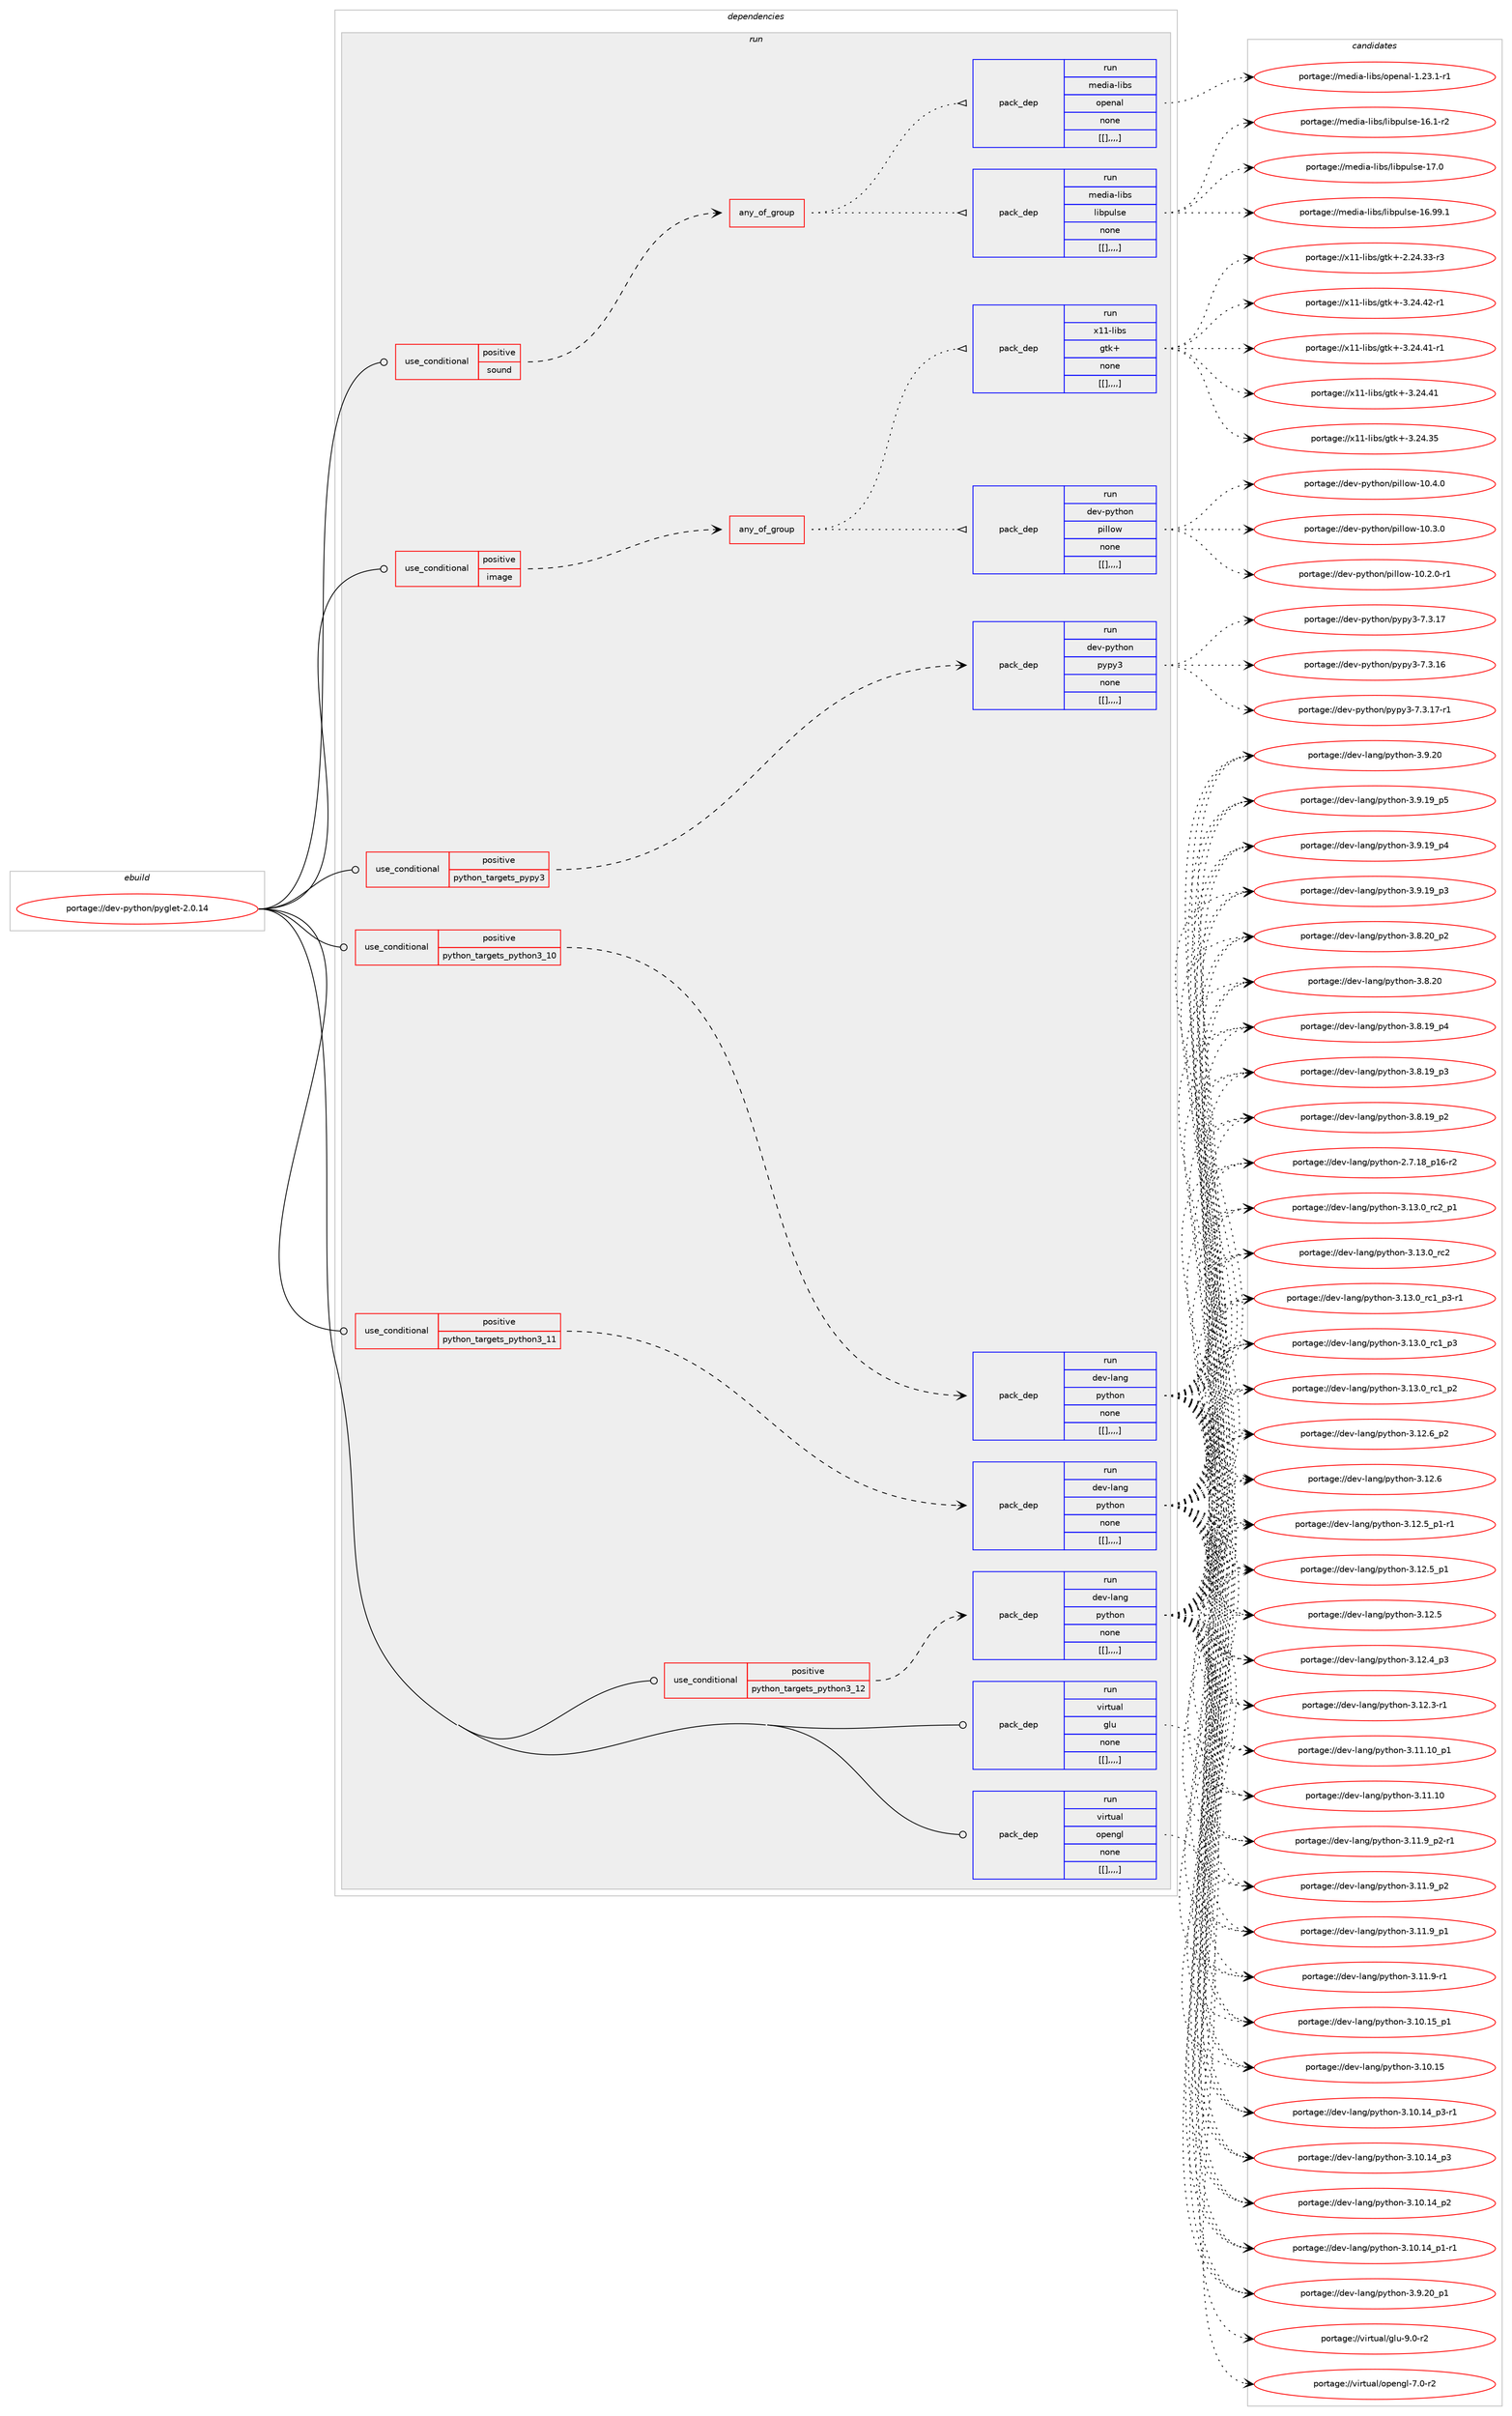 digraph prolog {

# *************
# Graph options
# *************

newrank=true;
concentrate=true;
compound=true;
graph [rankdir=LR,fontname=Helvetica,fontsize=10,ranksep=1.5];#, ranksep=2.5, nodesep=0.2];
edge  [arrowhead=vee];
node  [fontname=Helvetica,fontsize=10];

# **********
# The ebuild
# **********

subgraph cluster_leftcol {
color=gray;
label=<<i>ebuild</i>>;
id [label="portage://dev-python/pyglet-2.0.14", color=red, width=4, href="../dev-python/pyglet-2.0.14.svg"];
}

# ****************
# The dependencies
# ****************

subgraph cluster_midcol {
color=gray;
label=<<i>dependencies</i>>;
subgraph cluster_compile {
fillcolor="#eeeeee";
style=filled;
label=<<i>compile</i>>;
}
subgraph cluster_compileandrun {
fillcolor="#eeeeee";
style=filled;
label=<<i>compile and run</i>>;
}
subgraph cluster_run {
fillcolor="#eeeeee";
style=filled;
label=<<i>run</i>>;
subgraph cond38409 {
dependency159210 [label=<<TABLE BORDER="0" CELLBORDER="1" CELLSPACING="0" CELLPADDING="4"><TR><TD ROWSPAN="3" CELLPADDING="10">use_conditional</TD></TR><TR><TD>positive</TD></TR><TR><TD>image</TD></TR></TABLE>>, shape=none, color=red];
subgraph any1073 {
dependency159211 [label=<<TABLE BORDER="0" CELLBORDER="1" CELLSPACING="0" CELLPADDING="4"><TR><TD CELLPADDING="10">any_of_group</TD></TR></TABLE>>, shape=none, color=red];subgraph pack119578 {
dependency159212 [label=<<TABLE BORDER="0" CELLBORDER="1" CELLSPACING="0" CELLPADDING="4" WIDTH="220"><TR><TD ROWSPAN="6" CELLPADDING="30">pack_dep</TD></TR><TR><TD WIDTH="110">run</TD></TR><TR><TD>dev-python</TD></TR><TR><TD>pillow</TD></TR><TR><TD>none</TD></TR><TR><TD>[[],,,,]</TD></TR></TABLE>>, shape=none, color=blue];
}
dependency159211:e -> dependency159212:w [weight=20,style="dotted",arrowhead="oinv"];
subgraph pack119579 {
dependency159213 [label=<<TABLE BORDER="0" CELLBORDER="1" CELLSPACING="0" CELLPADDING="4" WIDTH="220"><TR><TD ROWSPAN="6" CELLPADDING="30">pack_dep</TD></TR><TR><TD WIDTH="110">run</TD></TR><TR><TD>x11-libs</TD></TR><TR><TD>gtk+</TD></TR><TR><TD>none</TD></TR><TR><TD>[[],,,,]</TD></TR></TABLE>>, shape=none, color=blue];
}
dependency159211:e -> dependency159213:w [weight=20,style="dotted",arrowhead="oinv"];
}
dependency159210:e -> dependency159211:w [weight=20,style="dashed",arrowhead="vee"];
}
id:e -> dependency159210:w [weight=20,style="solid",arrowhead="odot"];
subgraph cond38410 {
dependency159214 [label=<<TABLE BORDER="0" CELLBORDER="1" CELLSPACING="0" CELLPADDING="4"><TR><TD ROWSPAN="3" CELLPADDING="10">use_conditional</TD></TR><TR><TD>positive</TD></TR><TR><TD>python_targets_pypy3</TD></TR></TABLE>>, shape=none, color=red];
subgraph pack119580 {
dependency159215 [label=<<TABLE BORDER="0" CELLBORDER="1" CELLSPACING="0" CELLPADDING="4" WIDTH="220"><TR><TD ROWSPAN="6" CELLPADDING="30">pack_dep</TD></TR><TR><TD WIDTH="110">run</TD></TR><TR><TD>dev-python</TD></TR><TR><TD>pypy3</TD></TR><TR><TD>none</TD></TR><TR><TD>[[],,,,]</TD></TR></TABLE>>, shape=none, color=blue];
}
dependency159214:e -> dependency159215:w [weight=20,style="dashed",arrowhead="vee"];
}
id:e -> dependency159214:w [weight=20,style="solid",arrowhead="odot"];
subgraph cond38411 {
dependency159216 [label=<<TABLE BORDER="0" CELLBORDER="1" CELLSPACING="0" CELLPADDING="4"><TR><TD ROWSPAN="3" CELLPADDING="10">use_conditional</TD></TR><TR><TD>positive</TD></TR><TR><TD>python_targets_python3_10</TD></TR></TABLE>>, shape=none, color=red];
subgraph pack119581 {
dependency159217 [label=<<TABLE BORDER="0" CELLBORDER="1" CELLSPACING="0" CELLPADDING="4" WIDTH="220"><TR><TD ROWSPAN="6" CELLPADDING="30">pack_dep</TD></TR><TR><TD WIDTH="110">run</TD></TR><TR><TD>dev-lang</TD></TR><TR><TD>python</TD></TR><TR><TD>none</TD></TR><TR><TD>[[],,,,]</TD></TR></TABLE>>, shape=none, color=blue];
}
dependency159216:e -> dependency159217:w [weight=20,style="dashed",arrowhead="vee"];
}
id:e -> dependency159216:w [weight=20,style="solid",arrowhead="odot"];
subgraph cond38412 {
dependency159218 [label=<<TABLE BORDER="0" CELLBORDER="1" CELLSPACING="0" CELLPADDING="4"><TR><TD ROWSPAN="3" CELLPADDING="10">use_conditional</TD></TR><TR><TD>positive</TD></TR><TR><TD>python_targets_python3_11</TD></TR></TABLE>>, shape=none, color=red];
subgraph pack119582 {
dependency159219 [label=<<TABLE BORDER="0" CELLBORDER="1" CELLSPACING="0" CELLPADDING="4" WIDTH="220"><TR><TD ROWSPAN="6" CELLPADDING="30">pack_dep</TD></TR><TR><TD WIDTH="110">run</TD></TR><TR><TD>dev-lang</TD></TR><TR><TD>python</TD></TR><TR><TD>none</TD></TR><TR><TD>[[],,,,]</TD></TR></TABLE>>, shape=none, color=blue];
}
dependency159218:e -> dependency159219:w [weight=20,style="dashed",arrowhead="vee"];
}
id:e -> dependency159218:w [weight=20,style="solid",arrowhead="odot"];
subgraph cond38413 {
dependency159220 [label=<<TABLE BORDER="0" CELLBORDER="1" CELLSPACING="0" CELLPADDING="4"><TR><TD ROWSPAN="3" CELLPADDING="10">use_conditional</TD></TR><TR><TD>positive</TD></TR><TR><TD>python_targets_python3_12</TD></TR></TABLE>>, shape=none, color=red];
subgraph pack119583 {
dependency159221 [label=<<TABLE BORDER="0" CELLBORDER="1" CELLSPACING="0" CELLPADDING="4" WIDTH="220"><TR><TD ROWSPAN="6" CELLPADDING="30">pack_dep</TD></TR><TR><TD WIDTH="110">run</TD></TR><TR><TD>dev-lang</TD></TR><TR><TD>python</TD></TR><TR><TD>none</TD></TR><TR><TD>[[],,,,]</TD></TR></TABLE>>, shape=none, color=blue];
}
dependency159220:e -> dependency159221:w [weight=20,style="dashed",arrowhead="vee"];
}
id:e -> dependency159220:w [weight=20,style="solid",arrowhead="odot"];
subgraph cond38414 {
dependency159222 [label=<<TABLE BORDER="0" CELLBORDER="1" CELLSPACING="0" CELLPADDING="4"><TR><TD ROWSPAN="3" CELLPADDING="10">use_conditional</TD></TR><TR><TD>positive</TD></TR><TR><TD>sound</TD></TR></TABLE>>, shape=none, color=red];
subgraph any1074 {
dependency159223 [label=<<TABLE BORDER="0" CELLBORDER="1" CELLSPACING="0" CELLPADDING="4"><TR><TD CELLPADDING="10">any_of_group</TD></TR></TABLE>>, shape=none, color=red];subgraph pack119584 {
dependency159224 [label=<<TABLE BORDER="0" CELLBORDER="1" CELLSPACING="0" CELLPADDING="4" WIDTH="220"><TR><TD ROWSPAN="6" CELLPADDING="30">pack_dep</TD></TR><TR><TD WIDTH="110">run</TD></TR><TR><TD>media-libs</TD></TR><TR><TD>libpulse</TD></TR><TR><TD>none</TD></TR><TR><TD>[[],,,,]</TD></TR></TABLE>>, shape=none, color=blue];
}
dependency159223:e -> dependency159224:w [weight=20,style="dotted",arrowhead="oinv"];
subgraph pack119585 {
dependency159225 [label=<<TABLE BORDER="0" CELLBORDER="1" CELLSPACING="0" CELLPADDING="4" WIDTH="220"><TR><TD ROWSPAN="6" CELLPADDING="30">pack_dep</TD></TR><TR><TD WIDTH="110">run</TD></TR><TR><TD>media-libs</TD></TR><TR><TD>openal</TD></TR><TR><TD>none</TD></TR><TR><TD>[[],,,,]</TD></TR></TABLE>>, shape=none, color=blue];
}
dependency159223:e -> dependency159225:w [weight=20,style="dotted",arrowhead="oinv"];
}
dependency159222:e -> dependency159223:w [weight=20,style="dashed",arrowhead="vee"];
}
id:e -> dependency159222:w [weight=20,style="solid",arrowhead="odot"];
subgraph pack119586 {
dependency159226 [label=<<TABLE BORDER="0" CELLBORDER="1" CELLSPACING="0" CELLPADDING="4" WIDTH="220"><TR><TD ROWSPAN="6" CELLPADDING="30">pack_dep</TD></TR><TR><TD WIDTH="110">run</TD></TR><TR><TD>virtual</TD></TR><TR><TD>glu</TD></TR><TR><TD>none</TD></TR><TR><TD>[[],,,,]</TD></TR></TABLE>>, shape=none, color=blue];
}
id:e -> dependency159226:w [weight=20,style="solid",arrowhead="odot"];
subgraph pack119587 {
dependency159227 [label=<<TABLE BORDER="0" CELLBORDER="1" CELLSPACING="0" CELLPADDING="4" WIDTH="220"><TR><TD ROWSPAN="6" CELLPADDING="30">pack_dep</TD></TR><TR><TD WIDTH="110">run</TD></TR><TR><TD>virtual</TD></TR><TR><TD>opengl</TD></TR><TR><TD>none</TD></TR><TR><TD>[[],,,,]</TD></TR></TABLE>>, shape=none, color=blue];
}
id:e -> dependency159227:w [weight=20,style="solid",arrowhead="odot"];
}
}

# **************
# The candidates
# **************

subgraph cluster_choices {
rank=same;
color=gray;
label=<<i>candidates</i>>;

subgraph choice119578 {
color=black;
nodesep=1;
choice100101118451121211161041111104711210510810811111945494846524648 [label="portage://dev-python/pillow-10.4.0", color=red, width=4,href="../dev-python/pillow-10.4.0.svg"];
choice100101118451121211161041111104711210510810811111945494846514648 [label="portage://dev-python/pillow-10.3.0", color=red, width=4,href="../dev-python/pillow-10.3.0.svg"];
choice1001011184511212111610411111047112105108108111119454948465046484511449 [label="portage://dev-python/pillow-10.2.0-r1", color=red, width=4,href="../dev-python/pillow-10.2.0-r1.svg"];
dependency159212:e -> choice100101118451121211161041111104711210510810811111945494846524648:w [style=dotted,weight="100"];
dependency159212:e -> choice100101118451121211161041111104711210510810811111945494846514648:w [style=dotted,weight="100"];
dependency159212:e -> choice1001011184511212111610411111047112105108108111119454948465046484511449:w [style=dotted,weight="100"];
}
subgraph choice119579 {
color=black;
nodesep=1;
choice12049494510810598115471031161074345514650524652504511449 [label="portage://x11-libs/gtk+-3.24.42-r1", color=red, width=4,href="../x11-libs/gtk+-3.24.42-r1.svg"];
choice12049494510810598115471031161074345514650524652494511449 [label="portage://x11-libs/gtk+-3.24.41-r1", color=red, width=4,href="../x11-libs/gtk+-3.24.41-r1.svg"];
choice1204949451081059811547103116107434551465052465249 [label="portage://x11-libs/gtk+-3.24.41", color=red, width=4,href="../x11-libs/gtk+-3.24.41.svg"];
choice1204949451081059811547103116107434551465052465153 [label="portage://x11-libs/gtk+-3.24.35", color=red, width=4,href="../x11-libs/gtk+-3.24.35.svg"];
choice12049494510810598115471031161074345504650524651514511451 [label="portage://x11-libs/gtk+-2.24.33-r3", color=red, width=4,href="../x11-libs/gtk+-2.24.33-r3.svg"];
dependency159213:e -> choice12049494510810598115471031161074345514650524652504511449:w [style=dotted,weight="100"];
dependency159213:e -> choice12049494510810598115471031161074345514650524652494511449:w [style=dotted,weight="100"];
dependency159213:e -> choice1204949451081059811547103116107434551465052465249:w [style=dotted,weight="100"];
dependency159213:e -> choice1204949451081059811547103116107434551465052465153:w [style=dotted,weight="100"];
dependency159213:e -> choice12049494510810598115471031161074345504650524651514511451:w [style=dotted,weight="100"];
}
subgraph choice119580 {
color=black;
nodesep=1;
choice100101118451121211161041111104711212111212151455546514649554511449 [label="portage://dev-python/pypy3-7.3.17-r1", color=red, width=4,href="../dev-python/pypy3-7.3.17-r1.svg"];
choice10010111845112121116104111110471121211121215145554651464955 [label="portage://dev-python/pypy3-7.3.17", color=red, width=4,href="../dev-python/pypy3-7.3.17.svg"];
choice10010111845112121116104111110471121211121215145554651464954 [label="portage://dev-python/pypy3-7.3.16", color=red, width=4,href="../dev-python/pypy3-7.3.16.svg"];
dependency159215:e -> choice100101118451121211161041111104711212111212151455546514649554511449:w [style=dotted,weight="100"];
dependency159215:e -> choice10010111845112121116104111110471121211121215145554651464955:w [style=dotted,weight="100"];
dependency159215:e -> choice10010111845112121116104111110471121211121215145554651464954:w [style=dotted,weight="100"];
}
subgraph choice119581 {
color=black;
nodesep=1;
choice100101118451089711010347112121116104111110455146495146489511499509511249 [label="portage://dev-lang/python-3.13.0_rc2_p1", color=red, width=4,href="../dev-lang/python-3.13.0_rc2_p1.svg"];
choice10010111845108971101034711212111610411111045514649514648951149950 [label="portage://dev-lang/python-3.13.0_rc2", color=red, width=4,href="../dev-lang/python-3.13.0_rc2.svg"];
choice1001011184510897110103471121211161041111104551464951464895114994995112514511449 [label="portage://dev-lang/python-3.13.0_rc1_p3-r1", color=red, width=4,href="../dev-lang/python-3.13.0_rc1_p3-r1.svg"];
choice100101118451089711010347112121116104111110455146495146489511499499511251 [label="portage://dev-lang/python-3.13.0_rc1_p3", color=red, width=4,href="../dev-lang/python-3.13.0_rc1_p3.svg"];
choice100101118451089711010347112121116104111110455146495146489511499499511250 [label="portage://dev-lang/python-3.13.0_rc1_p2", color=red, width=4,href="../dev-lang/python-3.13.0_rc1_p2.svg"];
choice100101118451089711010347112121116104111110455146495046549511250 [label="portage://dev-lang/python-3.12.6_p2", color=red, width=4,href="../dev-lang/python-3.12.6_p2.svg"];
choice10010111845108971101034711212111610411111045514649504654 [label="portage://dev-lang/python-3.12.6", color=red, width=4,href="../dev-lang/python-3.12.6.svg"];
choice1001011184510897110103471121211161041111104551464950465395112494511449 [label="portage://dev-lang/python-3.12.5_p1-r1", color=red, width=4,href="../dev-lang/python-3.12.5_p1-r1.svg"];
choice100101118451089711010347112121116104111110455146495046539511249 [label="portage://dev-lang/python-3.12.5_p1", color=red, width=4,href="../dev-lang/python-3.12.5_p1.svg"];
choice10010111845108971101034711212111610411111045514649504653 [label="portage://dev-lang/python-3.12.5", color=red, width=4,href="../dev-lang/python-3.12.5.svg"];
choice100101118451089711010347112121116104111110455146495046529511251 [label="portage://dev-lang/python-3.12.4_p3", color=red, width=4,href="../dev-lang/python-3.12.4_p3.svg"];
choice100101118451089711010347112121116104111110455146495046514511449 [label="portage://dev-lang/python-3.12.3-r1", color=red, width=4,href="../dev-lang/python-3.12.3-r1.svg"];
choice10010111845108971101034711212111610411111045514649494649489511249 [label="portage://dev-lang/python-3.11.10_p1", color=red, width=4,href="../dev-lang/python-3.11.10_p1.svg"];
choice1001011184510897110103471121211161041111104551464949464948 [label="portage://dev-lang/python-3.11.10", color=red, width=4,href="../dev-lang/python-3.11.10.svg"];
choice1001011184510897110103471121211161041111104551464949465795112504511449 [label="portage://dev-lang/python-3.11.9_p2-r1", color=red, width=4,href="../dev-lang/python-3.11.9_p2-r1.svg"];
choice100101118451089711010347112121116104111110455146494946579511250 [label="portage://dev-lang/python-3.11.9_p2", color=red, width=4,href="../dev-lang/python-3.11.9_p2.svg"];
choice100101118451089711010347112121116104111110455146494946579511249 [label="portage://dev-lang/python-3.11.9_p1", color=red, width=4,href="../dev-lang/python-3.11.9_p1.svg"];
choice100101118451089711010347112121116104111110455146494946574511449 [label="portage://dev-lang/python-3.11.9-r1", color=red, width=4,href="../dev-lang/python-3.11.9-r1.svg"];
choice10010111845108971101034711212111610411111045514649484649539511249 [label="portage://dev-lang/python-3.10.15_p1", color=red, width=4,href="../dev-lang/python-3.10.15_p1.svg"];
choice1001011184510897110103471121211161041111104551464948464953 [label="portage://dev-lang/python-3.10.15", color=red, width=4,href="../dev-lang/python-3.10.15.svg"];
choice100101118451089711010347112121116104111110455146494846495295112514511449 [label="portage://dev-lang/python-3.10.14_p3-r1", color=red, width=4,href="../dev-lang/python-3.10.14_p3-r1.svg"];
choice10010111845108971101034711212111610411111045514649484649529511251 [label="portage://dev-lang/python-3.10.14_p3", color=red, width=4,href="../dev-lang/python-3.10.14_p3.svg"];
choice10010111845108971101034711212111610411111045514649484649529511250 [label="portage://dev-lang/python-3.10.14_p2", color=red, width=4,href="../dev-lang/python-3.10.14_p2.svg"];
choice100101118451089711010347112121116104111110455146494846495295112494511449 [label="portage://dev-lang/python-3.10.14_p1-r1", color=red, width=4,href="../dev-lang/python-3.10.14_p1-r1.svg"];
choice100101118451089711010347112121116104111110455146574650489511249 [label="portage://dev-lang/python-3.9.20_p1", color=red, width=4,href="../dev-lang/python-3.9.20_p1.svg"];
choice10010111845108971101034711212111610411111045514657465048 [label="portage://dev-lang/python-3.9.20", color=red, width=4,href="../dev-lang/python-3.9.20.svg"];
choice100101118451089711010347112121116104111110455146574649579511253 [label="portage://dev-lang/python-3.9.19_p5", color=red, width=4,href="../dev-lang/python-3.9.19_p5.svg"];
choice100101118451089711010347112121116104111110455146574649579511252 [label="portage://dev-lang/python-3.9.19_p4", color=red, width=4,href="../dev-lang/python-3.9.19_p4.svg"];
choice100101118451089711010347112121116104111110455146574649579511251 [label="portage://dev-lang/python-3.9.19_p3", color=red, width=4,href="../dev-lang/python-3.9.19_p3.svg"];
choice100101118451089711010347112121116104111110455146564650489511250 [label="portage://dev-lang/python-3.8.20_p2", color=red, width=4,href="../dev-lang/python-3.8.20_p2.svg"];
choice10010111845108971101034711212111610411111045514656465048 [label="portage://dev-lang/python-3.8.20", color=red, width=4,href="../dev-lang/python-3.8.20.svg"];
choice100101118451089711010347112121116104111110455146564649579511252 [label="portage://dev-lang/python-3.8.19_p4", color=red, width=4,href="../dev-lang/python-3.8.19_p4.svg"];
choice100101118451089711010347112121116104111110455146564649579511251 [label="portage://dev-lang/python-3.8.19_p3", color=red, width=4,href="../dev-lang/python-3.8.19_p3.svg"];
choice100101118451089711010347112121116104111110455146564649579511250 [label="portage://dev-lang/python-3.8.19_p2", color=red, width=4,href="../dev-lang/python-3.8.19_p2.svg"];
choice100101118451089711010347112121116104111110455046554649569511249544511450 [label="portage://dev-lang/python-2.7.18_p16-r2", color=red, width=4,href="../dev-lang/python-2.7.18_p16-r2.svg"];
dependency159217:e -> choice100101118451089711010347112121116104111110455146495146489511499509511249:w [style=dotted,weight="100"];
dependency159217:e -> choice10010111845108971101034711212111610411111045514649514648951149950:w [style=dotted,weight="100"];
dependency159217:e -> choice1001011184510897110103471121211161041111104551464951464895114994995112514511449:w [style=dotted,weight="100"];
dependency159217:e -> choice100101118451089711010347112121116104111110455146495146489511499499511251:w [style=dotted,weight="100"];
dependency159217:e -> choice100101118451089711010347112121116104111110455146495146489511499499511250:w [style=dotted,weight="100"];
dependency159217:e -> choice100101118451089711010347112121116104111110455146495046549511250:w [style=dotted,weight="100"];
dependency159217:e -> choice10010111845108971101034711212111610411111045514649504654:w [style=dotted,weight="100"];
dependency159217:e -> choice1001011184510897110103471121211161041111104551464950465395112494511449:w [style=dotted,weight="100"];
dependency159217:e -> choice100101118451089711010347112121116104111110455146495046539511249:w [style=dotted,weight="100"];
dependency159217:e -> choice10010111845108971101034711212111610411111045514649504653:w [style=dotted,weight="100"];
dependency159217:e -> choice100101118451089711010347112121116104111110455146495046529511251:w [style=dotted,weight="100"];
dependency159217:e -> choice100101118451089711010347112121116104111110455146495046514511449:w [style=dotted,weight="100"];
dependency159217:e -> choice10010111845108971101034711212111610411111045514649494649489511249:w [style=dotted,weight="100"];
dependency159217:e -> choice1001011184510897110103471121211161041111104551464949464948:w [style=dotted,weight="100"];
dependency159217:e -> choice1001011184510897110103471121211161041111104551464949465795112504511449:w [style=dotted,weight="100"];
dependency159217:e -> choice100101118451089711010347112121116104111110455146494946579511250:w [style=dotted,weight="100"];
dependency159217:e -> choice100101118451089711010347112121116104111110455146494946579511249:w [style=dotted,weight="100"];
dependency159217:e -> choice100101118451089711010347112121116104111110455146494946574511449:w [style=dotted,weight="100"];
dependency159217:e -> choice10010111845108971101034711212111610411111045514649484649539511249:w [style=dotted,weight="100"];
dependency159217:e -> choice1001011184510897110103471121211161041111104551464948464953:w [style=dotted,weight="100"];
dependency159217:e -> choice100101118451089711010347112121116104111110455146494846495295112514511449:w [style=dotted,weight="100"];
dependency159217:e -> choice10010111845108971101034711212111610411111045514649484649529511251:w [style=dotted,weight="100"];
dependency159217:e -> choice10010111845108971101034711212111610411111045514649484649529511250:w [style=dotted,weight="100"];
dependency159217:e -> choice100101118451089711010347112121116104111110455146494846495295112494511449:w [style=dotted,weight="100"];
dependency159217:e -> choice100101118451089711010347112121116104111110455146574650489511249:w [style=dotted,weight="100"];
dependency159217:e -> choice10010111845108971101034711212111610411111045514657465048:w [style=dotted,weight="100"];
dependency159217:e -> choice100101118451089711010347112121116104111110455146574649579511253:w [style=dotted,weight="100"];
dependency159217:e -> choice100101118451089711010347112121116104111110455146574649579511252:w [style=dotted,weight="100"];
dependency159217:e -> choice100101118451089711010347112121116104111110455146574649579511251:w [style=dotted,weight="100"];
dependency159217:e -> choice100101118451089711010347112121116104111110455146564650489511250:w [style=dotted,weight="100"];
dependency159217:e -> choice10010111845108971101034711212111610411111045514656465048:w [style=dotted,weight="100"];
dependency159217:e -> choice100101118451089711010347112121116104111110455146564649579511252:w [style=dotted,weight="100"];
dependency159217:e -> choice100101118451089711010347112121116104111110455146564649579511251:w [style=dotted,weight="100"];
dependency159217:e -> choice100101118451089711010347112121116104111110455146564649579511250:w [style=dotted,weight="100"];
dependency159217:e -> choice100101118451089711010347112121116104111110455046554649569511249544511450:w [style=dotted,weight="100"];
}
subgraph choice119582 {
color=black;
nodesep=1;
choice100101118451089711010347112121116104111110455146495146489511499509511249 [label="portage://dev-lang/python-3.13.0_rc2_p1", color=red, width=4,href="../dev-lang/python-3.13.0_rc2_p1.svg"];
choice10010111845108971101034711212111610411111045514649514648951149950 [label="portage://dev-lang/python-3.13.0_rc2", color=red, width=4,href="../dev-lang/python-3.13.0_rc2.svg"];
choice1001011184510897110103471121211161041111104551464951464895114994995112514511449 [label="portage://dev-lang/python-3.13.0_rc1_p3-r1", color=red, width=4,href="../dev-lang/python-3.13.0_rc1_p3-r1.svg"];
choice100101118451089711010347112121116104111110455146495146489511499499511251 [label="portage://dev-lang/python-3.13.0_rc1_p3", color=red, width=4,href="../dev-lang/python-3.13.0_rc1_p3.svg"];
choice100101118451089711010347112121116104111110455146495146489511499499511250 [label="portage://dev-lang/python-3.13.0_rc1_p2", color=red, width=4,href="../dev-lang/python-3.13.0_rc1_p2.svg"];
choice100101118451089711010347112121116104111110455146495046549511250 [label="portage://dev-lang/python-3.12.6_p2", color=red, width=4,href="../dev-lang/python-3.12.6_p2.svg"];
choice10010111845108971101034711212111610411111045514649504654 [label="portage://dev-lang/python-3.12.6", color=red, width=4,href="../dev-lang/python-3.12.6.svg"];
choice1001011184510897110103471121211161041111104551464950465395112494511449 [label="portage://dev-lang/python-3.12.5_p1-r1", color=red, width=4,href="../dev-lang/python-3.12.5_p1-r1.svg"];
choice100101118451089711010347112121116104111110455146495046539511249 [label="portage://dev-lang/python-3.12.5_p1", color=red, width=4,href="../dev-lang/python-3.12.5_p1.svg"];
choice10010111845108971101034711212111610411111045514649504653 [label="portage://dev-lang/python-3.12.5", color=red, width=4,href="../dev-lang/python-3.12.5.svg"];
choice100101118451089711010347112121116104111110455146495046529511251 [label="portage://dev-lang/python-3.12.4_p3", color=red, width=4,href="../dev-lang/python-3.12.4_p3.svg"];
choice100101118451089711010347112121116104111110455146495046514511449 [label="portage://dev-lang/python-3.12.3-r1", color=red, width=4,href="../dev-lang/python-3.12.3-r1.svg"];
choice10010111845108971101034711212111610411111045514649494649489511249 [label="portage://dev-lang/python-3.11.10_p1", color=red, width=4,href="../dev-lang/python-3.11.10_p1.svg"];
choice1001011184510897110103471121211161041111104551464949464948 [label="portage://dev-lang/python-3.11.10", color=red, width=4,href="../dev-lang/python-3.11.10.svg"];
choice1001011184510897110103471121211161041111104551464949465795112504511449 [label="portage://dev-lang/python-3.11.9_p2-r1", color=red, width=4,href="../dev-lang/python-3.11.9_p2-r1.svg"];
choice100101118451089711010347112121116104111110455146494946579511250 [label="portage://dev-lang/python-3.11.9_p2", color=red, width=4,href="../dev-lang/python-3.11.9_p2.svg"];
choice100101118451089711010347112121116104111110455146494946579511249 [label="portage://dev-lang/python-3.11.9_p1", color=red, width=4,href="../dev-lang/python-3.11.9_p1.svg"];
choice100101118451089711010347112121116104111110455146494946574511449 [label="portage://dev-lang/python-3.11.9-r1", color=red, width=4,href="../dev-lang/python-3.11.9-r1.svg"];
choice10010111845108971101034711212111610411111045514649484649539511249 [label="portage://dev-lang/python-3.10.15_p1", color=red, width=4,href="../dev-lang/python-3.10.15_p1.svg"];
choice1001011184510897110103471121211161041111104551464948464953 [label="portage://dev-lang/python-3.10.15", color=red, width=4,href="../dev-lang/python-3.10.15.svg"];
choice100101118451089711010347112121116104111110455146494846495295112514511449 [label="portage://dev-lang/python-3.10.14_p3-r1", color=red, width=4,href="../dev-lang/python-3.10.14_p3-r1.svg"];
choice10010111845108971101034711212111610411111045514649484649529511251 [label="portage://dev-lang/python-3.10.14_p3", color=red, width=4,href="../dev-lang/python-3.10.14_p3.svg"];
choice10010111845108971101034711212111610411111045514649484649529511250 [label="portage://dev-lang/python-3.10.14_p2", color=red, width=4,href="../dev-lang/python-3.10.14_p2.svg"];
choice100101118451089711010347112121116104111110455146494846495295112494511449 [label="portage://dev-lang/python-3.10.14_p1-r1", color=red, width=4,href="../dev-lang/python-3.10.14_p1-r1.svg"];
choice100101118451089711010347112121116104111110455146574650489511249 [label="portage://dev-lang/python-3.9.20_p1", color=red, width=4,href="../dev-lang/python-3.9.20_p1.svg"];
choice10010111845108971101034711212111610411111045514657465048 [label="portage://dev-lang/python-3.9.20", color=red, width=4,href="../dev-lang/python-3.9.20.svg"];
choice100101118451089711010347112121116104111110455146574649579511253 [label="portage://dev-lang/python-3.9.19_p5", color=red, width=4,href="../dev-lang/python-3.9.19_p5.svg"];
choice100101118451089711010347112121116104111110455146574649579511252 [label="portage://dev-lang/python-3.9.19_p4", color=red, width=4,href="../dev-lang/python-3.9.19_p4.svg"];
choice100101118451089711010347112121116104111110455146574649579511251 [label="portage://dev-lang/python-3.9.19_p3", color=red, width=4,href="../dev-lang/python-3.9.19_p3.svg"];
choice100101118451089711010347112121116104111110455146564650489511250 [label="portage://dev-lang/python-3.8.20_p2", color=red, width=4,href="../dev-lang/python-3.8.20_p2.svg"];
choice10010111845108971101034711212111610411111045514656465048 [label="portage://dev-lang/python-3.8.20", color=red, width=4,href="../dev-lang/python-3.8.20.svg"];
choice100101118451089711010347112121116104111110455146564649579511252 [label="portage://dev-lang/python-3.8.19_p4", color=red, width=4,href="../dev-lang/python-3.8.19_p4.svg"];
choice100101118451089711010347112121116104111110455146564649579511251 [label="portage://dev-lang/python-3.8.19_p3", color=red, width=4,href="../dev-lang/python-3.8.19_p3.svg"];
choice100101118451089711010347112121116104111110455146564649579511250 [label="portage://dev-lang/python-3.8.19_p2", color=red, width=4,href="../dev-lang/python-3.8.19_p2.svg"];
choice100101118451089711010347112121116104111110455046554649569511249544511450 [label="portage://dev-lang/python-2.7.18_p16-r2", color=red, width=4,href="../dev-lang/python-2.7.18_p16-r2.svg"];
dependency159219:e -> choice100101118451089711010347112121116104111110455146495146489511499509511249:w [style=dotted,weight="100"];
dependency159219:e -> choice10010111845108971101034711212111610411111045514649514648951149950:w [style=dotted,weight="100"];
dependency159219:e -> choice1001011184510897110103471121211161041111104551464951464895114994995112514511449:w [style=dotted,weight="100"];
dependency159219:e -> choice100101118451089711010347112121116104111110455146495146489511499499511251:w [style=dotted,weight="100"];
dependency159219:e -> choice100101118451089711010347112121116104111110455146495146489511499499511250:w [style=dotted,weight="100"];
dependency159219:e -> choice100101118451089711010347112121116104111110455146495046549511250:w [style=dotted,weight="100"];
dependency159219:e -> choice10010111845108971101034711212111610411111045514649504654:w [style=dotted,weight="100"];
dependency159219:e -> choice1001011184510897110103471121211161041111104551464950465395112494511449:w [style=dotted,weight="100"];
dependency159219:e -> choice100101118451089711010347112121116104111110455146495046539511249:w [style=dotted,weight="100"];
dependency159219:e -> choice10010111845108971101034711212111610411111045514649504653:w [style=dotted,weight="100"];
dependency159219:e -> choice100101118451089711010347112121116104111110455146495046529511251:w [style=dotted,weight="100"];
dependency159219:e -> choice100101118451089711010347112121116104111110455146495046514511449:w [style=dotted,weight="100"];
dependency159219:e -> choice10010111845108971101034711212111610411111045514649494649489511249:w [style=dotted,weight="100"];
dependency159219:e -> choice1001011184510897110103471121211161041111104551464949464948:w [style=dotted,weight="100"];
dependency159219:e -> choice1001011184510897110103471121211161041111104551464949465795112504511449:w [style=dotted,weight="100"];
dependency159219:e -> choice100101118451089711010347112121116104111110455146494946579511250:w [style=dotted,weight="100"];
dependency159219:e -> choice100101118451089711010347112121116104111110455146494946579511249:w [style=dotted,weight="100"];
dependency159219:e -> choice100101118451089711010347112121116104111110455146494946574511449:w [style=dotted,weight="100"];
dependency159219:e -> choice10010111845108971101034711212111610411111045514649484649539511249:w [style=dotted,weight="100"];
dependency159219:e -> choice1001011184510897110103471121211161041111104551464948464953:w [style=dotted,weight="100"];
dependency159219:e -> choice100101118451089711010347112121116104111110455146494846495295112514511449:w [style=dotted,weight="100"];
dependency159219:e -> choice10010111845108971101034711212111610411111045514649484649529511251:w [style=dotted,weight="100"];
dependency159219:e -> choice10010111845108971101034711212111610411111045514649484649529511250:w [style=dotted,weight="100"];
dependency159219:e -> choice100101118451089711010347112121116104111110455146494846495295112494511449:w [style=dotted,weight="100"];
dependency159219:e -> choice100101118451089711010347112121116104111110455146574650489511249:w [style=dotted,weight="100"];
dependency159219:e -> choice10010111845108971101034711212111610411111045514657465048:w [style=dotted,weight="100"];
dependency159219:e -> choice100101118451089711010347112121116104111110455146574649579511253:w [style=dotted,weight="100"];
dependency159219:e -> choice100101118451089711010347112121116104111110455146574649579511252:w [style=dotted,weight="100"];
dependency159219:e -> choice100101118451089711010347112121116104111110455146574649579511251:w [style=dotted,weight="100"];
dependency159219:e -> choice100101118451089711010347112121116104111110455146564650489511250:w [style=dotted,weight="100"];
dependency159219:e -> choice10010111845108971101034711212111610411111045514656465048:w [style=dotted,weight="100"];
dependency159219:e -> choice100101118451089711010347112121116104111110455146564649579511252:w [style=dotted,weight="100"];
dependency159219:e -> choice100101118451089711010347112121116104111110455146564649579511251:w [style=dotted,weight="100"];
dependency159219:e -> choice100101118451089711010347112121116104111110455146564649579511250:w [style=dotted,weight="100"];
dependency159219:e -> choice100101118451089711010347112121116104111110455046554649569511249544511450:w [style=dotted,weight="100"];
}
subgraph choice119583 {
color=black;
nodesep=1;
choice100101118451089711010347112121116104111110455146495146489511499509511249 [label="portage://dev-lang/python-3.13.0_rc2_p1", color=red, width=4,href="../dev-lang/python-3.13.0_rc2_p1.svg"];
choice10010111845108971101034711212111610411111045514649514648951149950 [label="portage://dev-lang/python-3.13.0_rc2", color=red, width=4,href="../dev-lang/python-3.13.0_rc2.svg"];
choice1001011184510897110103471121211161041111104551464951464895114994995112514511449 [label="portage://dev-lang/python-3.13.0_rc1_p3-r1", color=red, width=4,href="../dev-lang/python-3.13.0_rc1_p3-r1.svg"];
choice100101118451089711010347112121116104111110455146495146489511499499511251 [label="portage://dev-lang/python-3.13.0_rc1_p3", color=red, width=4,href="../dev-lang/python-3.13.0_rc1_p3.svg"];
choice100101118451089711010347112121116104111110455146495146489511499499511250 [label="portage://dev-lang/python-3.13.0_rc1_p2", color=red, width=4,href="../dev-lang/python-3.13.0_rc1_p2.svg"];
choice100101118451089711010347112121116104111110455146495046549511250 [label="portage://dev-lang/python-3.12.6_p2", color=red, width=4,href="../dev-lang/python-3.12.6_p2.svg"];
choice10010111845108971101034711212111610411111045514649504654 [label="portage://dev-lang/python-3.12.6", color=red, width=4,href="../dev-lang/python-3.12.6.svg"];
choice1001011184510897110103471121211161041111104551464950465395112494511449 [label="portage://dev-lang/python-3.12.5_p1-r1", color=red, width=4,href="../dev-lang/python-3.12.5_p1-r1.svg"];
choice100101118451089711010347112121116104111110455146495046539511249 [label="portage://dev-lang/python-3.12.5_p1", color=red, width=4,href="../dev-lang/python-3.12.5_p1.svg"];
choice10010111845108971101034711212111610411111045514649504653 [label="portage://dev-lang/python-3.12.5", color=red, width=4,href="../dev-lang/python-3.12.5.svg"];
choice100101118451089711010347112121116104111110455146495046529511251 [label="portage://dev-lang/python-3.12.4_p3", color=red, width=4,href="../dev-lang/python-3.12.4_p3.svg"];
choice100101118451089711010347112121116104111110455146495046514511449 [label="portage://dev-lang/python-3.12.3-r1", color=red, width=4,href="../dev-lang/python-3.12.3-r1.svg"];
choice10010111845108971101034711212111610411111045514649494649489511249 [label="portage://dev-lang/python-3.11.10_p1", color=red, width=4,href="../dev-lang/python-3.11.10_p1.svg"];
choice1001011184510897110103471121211161041111104551464949464948 [label="portage://dev-lang/python-3.11.10", color=red, width=4,href="../dev-lang/python-3.11.10.svg"];
choice1001011184510897110103471121211161041111104551464949465795112504511449 [label="portage://dev-lang/python-3.11.9_p2-r1", color=red, width=4,href="../dev-lang/python-3.11.9_p2-r1.svg"];
choice100101118451089711010347112121116104111110455146494946579511250 [label="portage://dev-lang/python-3.11.9_p2", color=red, width=4,href="../dev-lang/python-3.11.9_p2.svg"];
choice100101118451089711010347112121116104111110455146494946579511249 [label="portage://dev-lang/python-3.11.9_p1", color=red, width=4,href="../dev-lang/python-3.11.9_p1.svg"];
choice100101118451089711010347112121116104111110455146494946574511449 [label="portage://dev-lang/python-3.11.9-r1", color=red, width=4,href="../dev-lang/python-3.11.9-r1.svg"];
choice10010111845108971101034711212111610411111045514649484649539511249 [label="portage://dev-lang/python-3.10.15_p1", color=red, width=4,href="../dev-lang/python-3.10.15_p1.svg"];
choice1001011184510897110103471121211161041111104551464948464953 [label="portage://dev-lang/python-3.10.15", color=red, width=4,href="../dev-lang/python-3.10.15.svg"];
choice100101118451089711010347112121116104111110455146494846495295112514511449 [label="portage://dev-lang/python-3.10.14_p3-r1", color=red, width=4,href="../dev-lang/python-3.10.14_p3-r1.svg"];
choice10010111845108971101034711212111610411111045514649484649529511251 [label="portage://dev-lang/python-3.10.14_p3", color=red, width=4,href="../dev-lang/python-3.10.14_p3.svg"];
choice10010111845108971101034711212111610411111045514649484649529511250 [label="portage://dev-lang/python-3.10.14_p2", color=red, width=4,href="../dev-lang/python-3.10.14_p2.svg"];
choice100101118451089711010347112121116104111110455146494846495295112494511449 [label="portage://dev-lang/python-3.10.14_p1-r1", color=red, width=4,href="../dev-lang/python-3.10.14_p1-r1.svg"];
choice100101118451089711010347112121116104111110455146574650489511249 [label="portage://dev-lang/python-3.9.20_p1", color=red, width=4,href="../dev-lang/python-3.9.20_p1.svg"];
choice10010111845108971101034711212111610411111045514657465048 [label="portage://dev-lang/python-3.9.20", color=red, width=4,href="../dev-lang/python-3.9.20.svg"];
choice100101118451089711010347112121116104111110455146574649579511253 [label="portage://dev-lang/python-3.9.19_p5", color=red, width=4,href="../dev-lang/python-3.9.19_p5.svg"];
choice100101118451089711010347112121116104111110455146574649579511252 [label="portage://dev-lang/python-3.9.19_p4", color=red, width=4,href="../dev-lang/python-3.9.19_p4.svg"];
choice100101118451089711010347112121116104111110455146574649579511251 [label="portage://dev-lang/python-3.9.19_p3", color=red, width=4,href="../dev-lang/python-3.9.19_p3.svg"];
choice100101118451089711010347112121116104111110455146564650489511250 [label="portage://dev-lang/python-3.8.20_p2", color=red, width=4,href="../dev-lang/python-3.8.20_p2.svg"];
choice10010111845108971101034711212111610411111045514656465048 [label="portage://dev-lang/python-3.8.20", color=red, width=4,href="../dev-lang/python-3.8.20.svg"];
choice100101118451089711010347112121116104111110455146564649579511252 [label="portage://dev-lang/python-3.8.19_p4", color=red, width=4,href="../dev-lang/python-3.8.19_p4.svg"];
choice100101118451089711010347112121116104111110455146564649579511251 [label="portage://dev-lang/python-3.8.19_p3", color=red, width=4,href="../dev-lang/python-3.8.19_p3.svg"];
choice100101118451089711010347112121116104111110455146564649579511250 [label="portage://dev-lang/python-3.8.19_p2", color=red, width=4,href="../dev-lang/python-3.8.19_p2.svg"];
choice100101118451089711010347112121116104111110455046554649569511249544511450 [label="portage://dev-lang/python-2.7.18_p16-r2", color=red, width=4,href="../dev-lang/python-2.7.18_p16-r2.svg"];
dependency159221:e -> choice100101118451089711010347112121116104111110455146495146489511499509511249:w [style=dotted,weight="100"];
dependency159221:e -> choice10010111845108971101034711212111610411111045514649514648951149950:w [style=dotted,weight="100"];
dependency159221:e -> choice1001011184510897110103471121211161041111104551464951464895114994995112514511449:w [style=dotted,weight="100"];
dependency159221:e -> choice100101118451089711010347112121116104111110455146495146489511499499511251:w [style=dotted,weight="100"];
dependency159221:e -> choice100101118451089711010347112121116104111110455146495146489511499499511250:w [style=dotted,weight="100"];
dependency159221:e -> choice100101118451089711010347112121116104111110455146495046549511250:w [style=dotted,weight="100"];
dependency159221:e -> choice10010111845108971101034711212111610411111045514649504654:w [style=dotted,weight="100"];
dependency159221:e -> choice1001011184510897110103471121211161041111104551464950465395112494511449:w [style=dotted,weight="100"];
dependency159221:e -> choice100101118451089711010347112121116104111110455146495046539511249:w [style=dotted,weight="100"];
dependency159221:e -> choice10010111845108971101034711212111610411111045514649504653:w [style=dotted,weight="100"];
dependency159221:e -> choice100101118451089711010347112121116104111110455146495046529511251:w [style=dotted,weight="100"];
dependency159221:e -> choice100101118451089711010347112121116104111110455146495046514511449:w [style=dotted,weight="100"];
dependency159221:e -> choice10010111845108971101034711212111610411111045514649494649489511249:w [style=dotted,weight="100"];
dependency159221:e -> choice1001011184510897110103471121211161041111104551464949464948:w [style=dotted,weight="100"];
dependency159221:e -> choice1001011184510897110103471121211161041111104551464949465795112504511449:w [style=dotted,weight="100"];
dependency159221:e -> choice100101118451089711010347112121116104111110455146494946579511250:w [style=dotted,weight="100"];
dependency159221:e -> choice100101118451089711010347112121116104111110455146494946579511249:w [style=dotted,weight="100"];
dependency159221:e -> choice100101118451089711010347112121116104111110455146494946574511449:w [style=dotted,weight="100"];
dependency159221:e -> choice10010111845108971101034711212111610411111045514649484649539511249:w [style=dotted,weight="100"];
dependency159221:e -> choice1001011184510897110103471121211161041111104551464948464953:w [style=dotted,weight="100"];
dependency159221:e -> choice100101118451089711010347112121116104111110455146494846495295112514511449:w [style=dotted,weight="100"];
dependency159221:e -> choice10010111845108971101034711212111610411111045514649484649529511251:w [style=dotted,weight="100"];
dependency159221:e -> choice10010111845108971101034711212111610411111045514649484649529511250:w [style=dotted,weight="100"];
dependency159221:e -> choice100101118451089711010347112121116104111110455146494846495295112494511449:w [style=dotted,weight="100"];
dependency159221:e -> choice100101118451089711010347112121116104111110455146574650489511249:w [style=dotted,weight="100"];
dependency159221:e -> choice10010111845108971101034711212111610411111045514657465048:w [style=dotted,weight="100"];
dependency159221:e -> choice100101118451089711010347112121116104111110455146574649579511253:w [style=dotted,weight="100"];
dependency159221:e -> choice100101118451089711010347112121116104111110455146574649579511252:w [style=dotted,weight="100"];
dependency159221:e -> choice100101118451089711010347112121116104111110455146574649579511251:w [style=dotted,weight="100"];
dependency159221:e -> choice100101118451089711010347112121116104111110455146564650489511250:w [style=dotted,weight="100"];
dependency159221:e -> choice10010111845108971101034711212111610411111045514656465048:w [style=dotted,weight="100"];
dependency159221:e -> choice100101118451089711010347112121116104111110455146564649579511252:w [style=dotted,weight="100"];
dependency159221:e -> choice100101118451089711010347112121116104111110455146564649579511251:w [style=dotted,weight="100"];
dependency159221:e -> choice100101118451089711010347112121116104111110455146564649579511250:w [style=dotted,weight="100"];
dependency159221:e -> choice100101118451089711010347112121116104111110455046554649569511249544511450:w [style=dotted,weight="100"];
}
subgraph choice119584 {
color=black;
nodesep=1;
choice10910110010597451081059811547108105981121171081151014549554648 [label="portage://media-libs/libpulse-17.0", color=red, width=4,href="../media-libs/libpulse-17.0.svg"];
choice10910110010597451081059811547108105981121171081151014549544657574649 [label="portage://media-libs/libpulse-16.99.1", color=red, width=4,href="../media-libs/libpulse-16.99.1.svg"];
choice109101100105974510810598115471081059811211710811510145495446494511450 [label="portage://media-libs/libpulse-16.1-r2", color=red, width=4,href="../media-libs/libpulse-16.1-r2.svg"];
dependency159224:e -> choice10910110010597451081059811547108105981121171081151014549554648:w [style=dotted,weight="100"];
dependency159224:e -> choice10910110010597451081059811547108105981121171081151014549544657574649:w [style=dotted,weight="100"];
dependency159224:e -> choice109101100105974510810598115471081059811211710811510145495446494511450:w [style=dotted,weight="100"];
}
subgraph choice119585 {
color=black;
nodesep=1;
choice1091011001059745108105981154711111210111097108454946505146494511449 [label="portage://media-libs/openal-1.23.1-r1", color=red, width=4,href="../media-libs/openal-1.23.1-r1.svg"];
dependency159225:e -> choice1091011001059745108105981154711111210111097108454946505146494511449:w [style=dotted,weight="100"];
}
subgraph choice119586 {
color=black;
nodesep=1;
choice1181051141161179710847103108117455746484511450 [label="portage://virtual/glu-9.0-r2", color=red, width=4,href="../virtual/glu-9.0-r2.svg"];
dependency159226:e -> choice1181051141161179710847103108117455746484511450:w [style=dotted,weight="100"];
}
subgraph choice119587 {
color=black;
nodesep=1;
choice1181051141161179710847111112101110103108455546484511450 [label="portage://virtual/opengl-7.0-r2", color=red, width=4,href="../virtual/opengl-7.0-r2.svg"];
dependency159227:e -> choice1181051141161179710847111112101110103108455546484511450:w [style=dotted,weight="100"];
}
}

}
